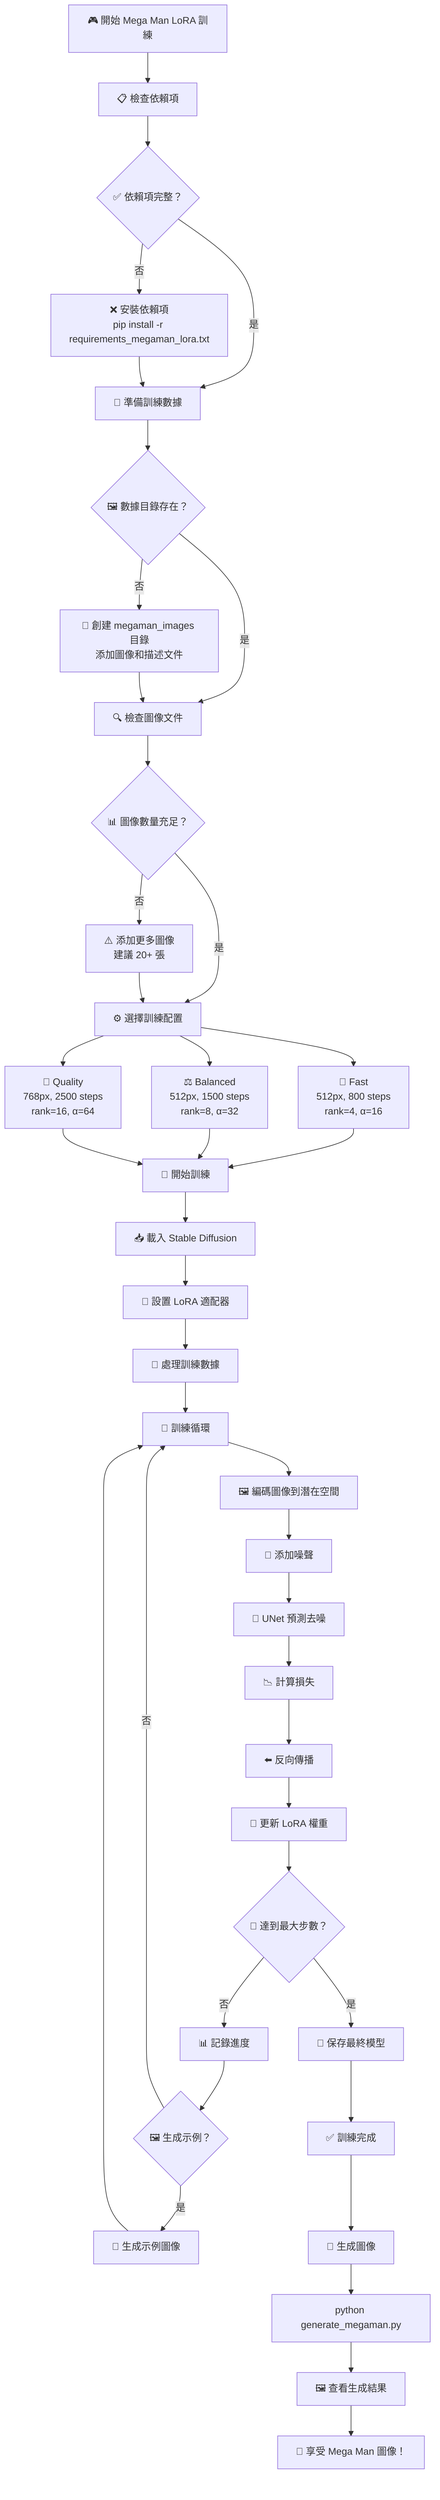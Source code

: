graph TD
    A["🎮 開始 Mega Man LoRA 訓練"] --> B["📋 檢查依賴項"]
    B --> C{"✅ 依賴項完整？"}
    C -->|否| D["❌ 安裝依賴項<br/>pip install -r requirements_megaman_lora.txt"]
    C -->|是| E["📁 準備訓練數據"]
    D --> E
    
    E --> F{"🖼️ 數據目錄存在？"}
    F -->|否| G["📂 創建 megaman_images 目錄<br/>添加圖像和描述文件"]
    F -->|是| H["🔍 檢查圖像文件"]
    G --> H
    
    H --> I{"📊 圖像數量充足？"}
    I -->|否| J["⚠️ 添加更多圖像<br/>建議 20+ 張"]
    I -->|是| K["⚙️ 選擇訓練配置"]
    J --> K
    
    K --> L["🏃 Fast<br/>512px, 800 steps<br/>rank=4, α=16"]
    K --> M["⚖️ Balanced<br/>512px, 1500 steps<br/>rank=8, α=32"]
    K --> N["🎨 Quality<br/>768px, 2500 steps<br/>rank=16, α=64"]
    
    L --> O["🚀 開始訓練"]
    M --> O
    N --> O
    
    O --> P["📥 載入 Stable Diffusion"]
    P --> Q["🔧 設置 LoRA 適配器"]
    Q --> R["💾 處理訓練數據"]
    R --> S["🔄 訓練循環"]
    
    S --> T["🖼️ 編碼圖像到潛在空間"]
    T --> U["🎯 添加噪聲"]
    U --> V["🤖 UNet 預測去噪"]
    V --> W["📉 計算損失"]
    W --> X["⬅️ 反向傳播"]
    X --> Y["🔄 更新 LoRA 權重"]
    
    Y --> Z{"🎯 達到最大步數？"}
    Z -->|否| AA["📊 記錄進度"]
    AA --> AB{"🖼️ 生成示例？"}
    AB -->|是| AC["🎨 生成示例圖像"]
    AB -->|否| S
    AC --> S
    
    Z -->|是| AD["💾 保存最終模型"]
    AD --> AE["✅ 訓練完成"]
    
    AE --> AF["🎨 生成圖像"]
    AF --> AG["python generate_megaman.py"]
    AG --> AH["🖼️ 查看生成結果"]
    AH --> AI["🎉 享受 Mega Man 圖像！"]